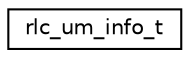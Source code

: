 digraph "Graphical Class Hierarchy"
{
 // LATEX_PDF_SIZE
  edge [fontname="Helvetica",fontsize="10",labelfontname="Helvetica",labelfontsize="10"];
  node [fontname="Helvetica",fontsize="10",shape=record];
  rankdir="LR";
  Node0 [label="rlc_um_info_t",height=0.2,width=0.4,color="black", fillcolor="white", style="filled",URL="$structrlc__um__info__t.html",tooltip=" "];
}

